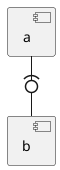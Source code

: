 {
  "sha1": "jeukdwd0c27y536iymdt7q0nt3oz9ux",
  "insertion": {
    "when": "2024-06-03T18:59:31.803Z",
    "url": "http://forum.plantuml.net/7334/disable-style-heigth-attributes-exported-scaling-browsers",
    "user": "plantuml@gmail.com"
  }
}
@startuml
skinparam svgDimensionStyle false

component a {
}
component b {
}
a -(0- b
@enduml
